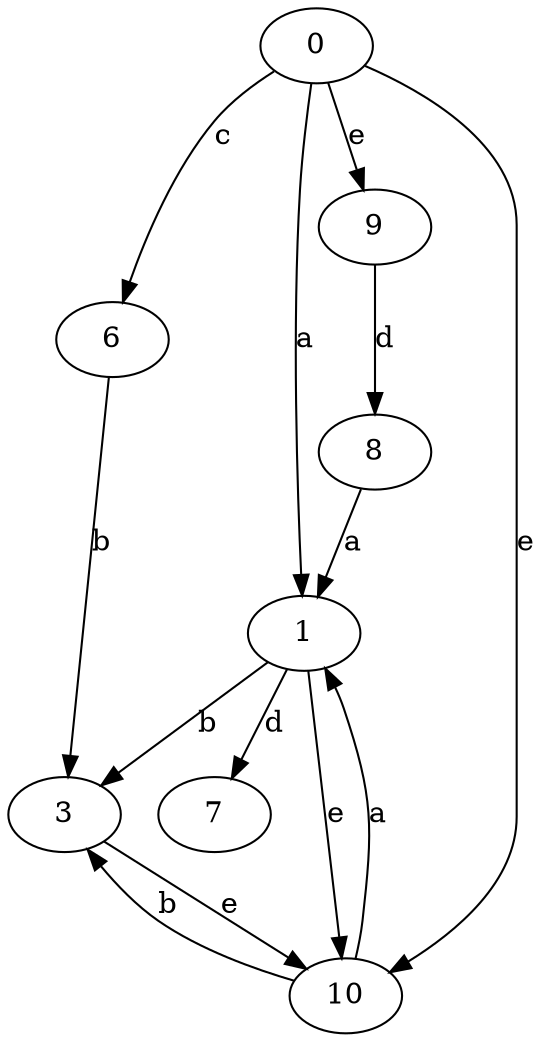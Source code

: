 strict digraph  {
1;
3;
0;
6;
7;
8;
9;
10;
1 -> 3  [label=b];
1 -> 7  [label=d];
1 -> 10  [label=e];
3 -> 10  [label=e];
0 -> 1  [label=a];
0 -> 6  [label=c];
0 -> 9  [label=e];
0 -> 10  [label=e];
6 -> 3  [label=b];
8 -> 1  [label=a];
9 -> 8  [label=d];
10 -> 1  [label=a];
10 -> 3  [label=b];
}
